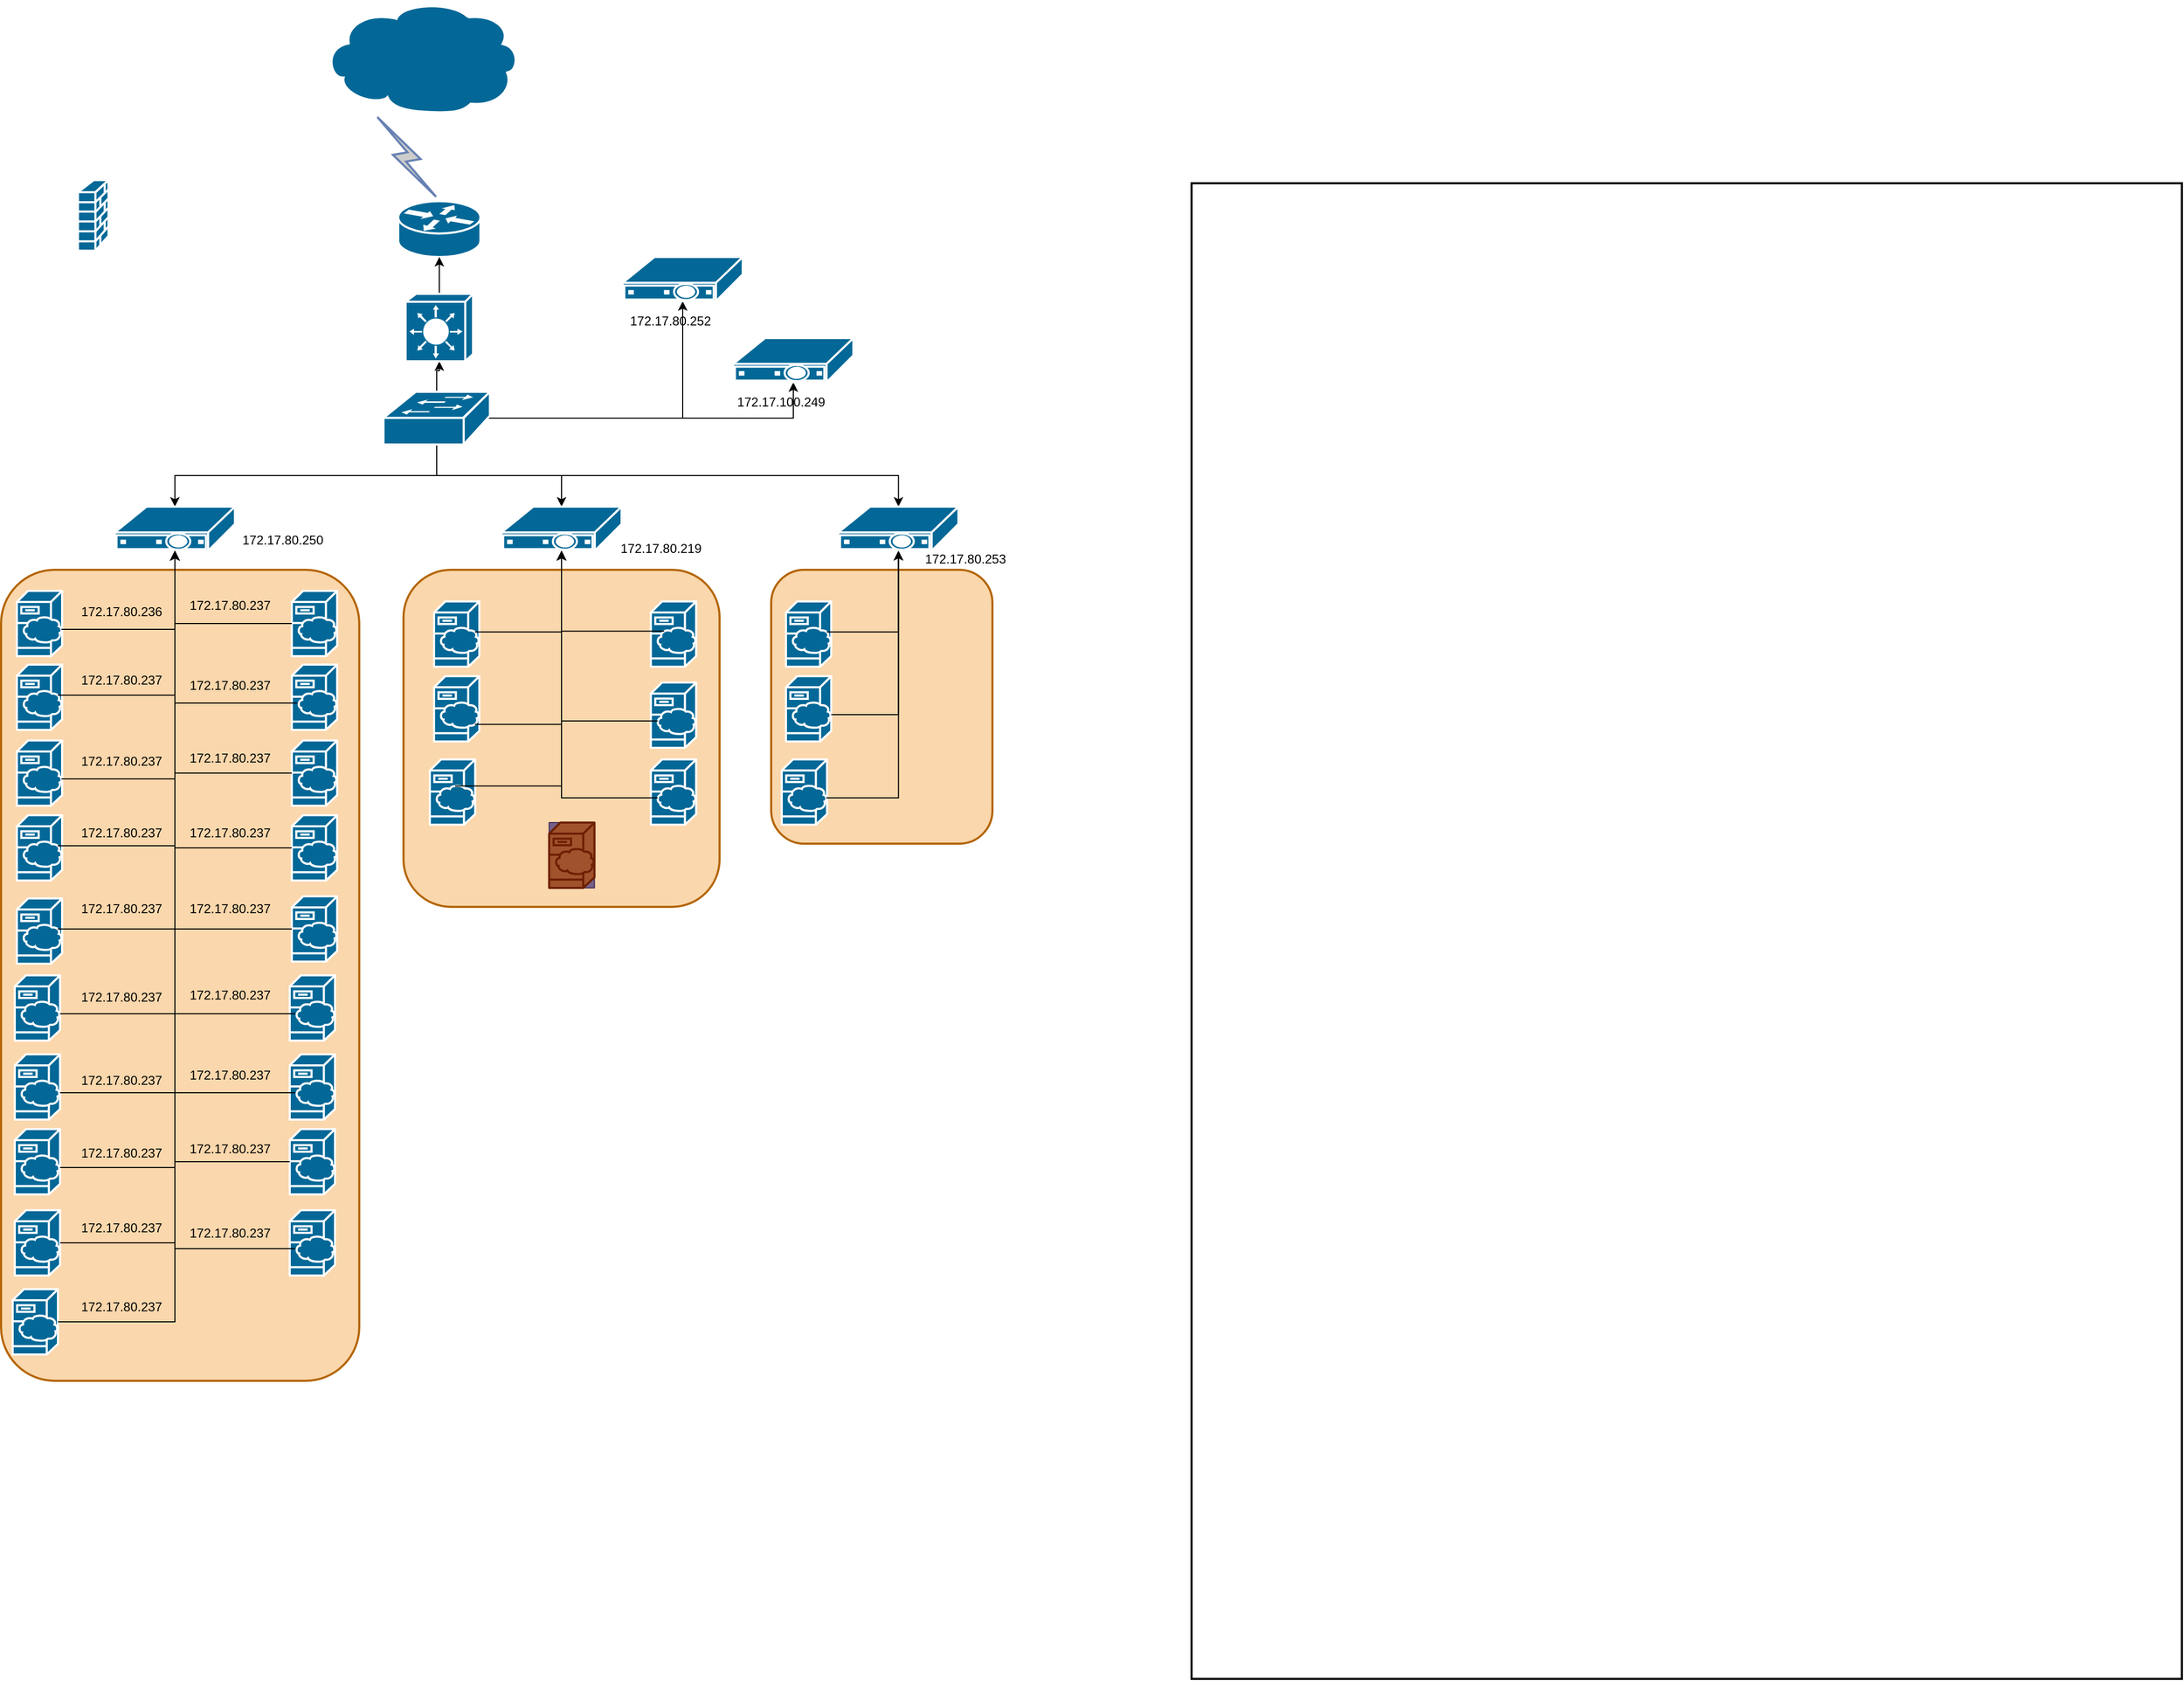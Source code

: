 <mxfile version="13.7.3" type="github">
  <diagram id="7KyOj3fAV2kCOO-Bveho" name="第 1 页">
    <mxGraphModel dx="2135" dy="1960" grid="1" gridSize="10" guides="1" tooltips="1" connect="1" arrows="1" fold="1" page="1" pageScale="1" pageWidth="827" pageHeight="1169" math="0" shadow="0">
      <root>
        <mxCell id="0" />
        <mxCell id="1" parent="0" />
        <mxCell id="mXDbekLg4qPnqd0OjegT-1" value="" style="whiteSpace=wrap;html=1;strokeWidth=2;" parent="1" vertex="1">
          <mxGeometry x="1130" y="13" width="940" height="1420" as="geometry" />
        </mxCell>
        <mxCell id="mXDbekLg4qPnqd0OjegT-14" value="" style="rounded=1;whiteSpace=wrap;html=1;strokeColor=#b46504;strokeWidth=2;fillColor=#fad7ac;" parent="1" vertex="1">
          <mxGeometry x="731" y="380" width="210" height="260" as="geometry" />
        </mxCell>
        <mxCell id="mXDbekLg4qPnqd0OjegT-13" value="" style="rounded=1;whiteSpace=wrap;html=1;strokeColor=#b46504;strokeWidth=2;fillColor=#fad7ac;" parent="1" vertex="1">
          <mxGeometry x="382" y="380" width="300" height="320" as="geometry" />
        </mxCell>
        <mxCell id="mXDbekLg4qPnqd0OjegT-12" value="" style="rounded=1;whiteSpace=wrap;html=1;strokeColor=#b46504;strokeWidth=2;fillColor=#fad7ac;" parent="1" vertex="1">
          <mxGeometry y="380" width="340" height="770" as="geometry" />
        </mxCell>
        <mxCell id="mXDbekLg4qPnqd0OjegT-2" value="" style="shape=mxgraph.cisco.routers.router;html=1;pointerEvents=1;dashed=0;fillColor=#036897;strokeColor=#ffffff;strokeWidth=2;verticalLabelPosition=bottom;verticalAlign=top;align=center;outlineConnect=0;" parent="1" vertex="1">
          <mxGeometry x="377" y="30" width="78" height="53" as="geometry" />
        </mxCell>
        <mxCell id="mXDbekLg4qPnqd0OjegT-3" value="" style="shape=mxgraph.cisco.security.firewall;html=1;pointerEvents=1;dashed=0;fillColor=#036897;strokeColor=#ffffff;strokeWidth=2;verticalLabelPosition=bottom;verticalAlign=top;align=center;outlineConnect=0;" parent="1" vertex="1">
          <mxGeometry x="73" y="10" width="29" height="67" as="geometry" />
        </mxCell>
        <mxCell id="mXDbekLg4qPnqd0OjegT-5" value="" style="shape=mxgraph.cisco.storage.cloud;html=1;pointerEvents=1;dashed=0;fillColor=#036897;strokeColor=#ffffff;strokeWidth=2;verticalLabelPosition=bottom;verticalAlign=top;align=center;outlineConnect=0;" parent="1" vertex="1">
          <mxGeometry x="306" y="-160" width="186" height="106" as="geometry" />
        </mxCell>
        <mxCell id="mXDbekLg4qPnqd0OjegT-9" value="" style="edgeStyle=orthogonalEdgeStyle;rounded=0;orthogonalLoop=1;jettySize=auto;html=1;" parent="1" source="mXDbekLg4qPnqd0OjegT-6" target="mXDbekLg4qPnqd0OjegT-2" edge="1">
          <mxGeometry relative="1" as="geometry" />
        </mxCell>
        <mxCell id="mXDbekLg4qPnqd0OjegT-6" value="" style="shape=mxgraph.cisco.switches.layer_3_switch;html=1;pointerEvents=1;dashed=0;fillColor=#036897;strokeColor=#ffffff;strokeWidth=2;verticalLabelPosition=bottom;verticalAlign=top;align=center;outlineConnect=0;" parent="1" vertex="1">
          <mxGeometry x="384" y="120" width="64" height="64" as="geometry" />
        </mxCell>
        <mxCell id="mXDbekLg4qPnqd0OjegT-11" value="" style="edgeStyle=orthogonalEdgeStyle;rounded=0;orthogonalLoop=1;jettySize=auto;html=1;" parent="1" source="mXDbekLg4qPnqd0OjegT-7" target="mXDbekLg4qPnqd0OjegT-10" edge="1">
          <mxGeometry relative="1" as="geometry" />
        </mxCell>
        <mxCell id="mXDbekLg4qPnqd0OjegT-252" style="edgeStyle=orthogonalEdgeStyle;rounded=0;orthogonalLoop=1;jettySize=auto;html=1;exitX=0.5;exitY=0.98;exitDx=0;exitDy=0;exitPerimeter=0;" parent="1" source="mXDbekLg4qPnqd0OjegT-7" target="mXDbekLg4qPnqd0OjegT-70" edge="1">
          <mxGeometry relative="1" as="geometry" />
        </mxCell>
        <mxCell id="mXDbekLg4qPnqd0OjegT-253" style="edgeStyle=orthogonalEdgeStyle;rounded=0;orthogonalLoop=1;jettySize=auto;html=1;exitX=0.5;exitY=0.98;exitDx=0;exitDy=0;exitPerimeter=0;" parent="1" source="mXDbekLg4qPnqd0OjegT-7" target="mXDbekLg4qPnqd0OjegT-225" edge="1">
          <mxGeometry relative="1" as="geometry" />
        </mxCell>
        <mxCell id="mXDbekLg4qPnqd0OjegT-254" style="edgeStyle=orthogonalEdgeStyle;rounded=0;orthogonalLoop=1;jettySize=auto;html=1;exitX=0.5;exitY=0.98;exitDx=0;exitDy=0;exitPerimeter=0;" parent="1" source="mXDbekLg4qPnqd0OjegT-7" target="mXDbekLg4qPnqd0OjegT-15" edge="1">
          <mxGeometry relative="1" as="geometry" />
        </mxCell>
        <mxCell id="mXDbekLg4qPnqd0OjegT-255" style="edgeStyle=orthogonalEdgeStyle;rounded=0;orthogonalLoop=1;jettySize=auto;html=1;exitX=0.98;exitY=0.5;exitDx=0;exitDy=0;exitPerimeter=0;" parent="1" source="mXDbekLg4qPnqd0OjegT-7" target="mXDbekLg4qPnqd0OjegT-240" edge="1">
          <mxGeometry relative="1" as="geometry" />
        </mxCell>
        <mxCell id="mXDbekLg4qPnqd0OjegT-256" style="edgeStyle=orthogonalEdgeStyle;rounded=0;orthogonalLoop=1;jettySize=auto;html=1;exitX=0.98;exitY=0.5;exitDx=0;exitDy=0;exitPerimeter=0;" parent="1" source="mXDbekLg4qPnqd0OjegT-7" target="mXDbekLg4qPnqd0OjegT-108" edge="1">
          <mxGeometry relative="1" as="geometry" />
        </mxCell>
        <mxCell id="mXDbekLg4qPnqd0OjegT-7" value="" style="shape=mxgraph.cisco.switches.workgroup_switch;html=1;pointerEvents=1;dashed=0;fillColor=#036897;strokeColor=#ffffff;strokeWidth=2;verticalLabelPosition=bottom;verticalAlign=top;align=center;outlineConnect=0;" parent="1" vertex="1">
          <mxGeometry x="363" y="211" width="101" height="50" as="geometry" />
        </mxCell>
        <mxCell id="mXDbekLg4qPnqd0OjegT-8" value="" style="html=1;outlineConnect=0;fillColor=#CCCCCC;strokeColor=#6881B3;gradientColor=none;gradientDirection=north;strokeWidth=2;shape=mxgraph.networks.comm_link_edge;html=1;exitX=0.5;exitY=0;exitDx=0;exitDy=0;exitPerimeter=0;" parent="1" source="mXDbekLg4qPnqd0OjegT-2" target="mXDbekLg4qPnqd0OjegT-5" edge="1">
          <mxGeometry width="100" height="100" relative="1" as="geometry">
            <mxPoint x="223" y="60" as="sourcePoint" />
            <mxPoint x="323" y="-40" as="targetPoint" />
            <Array as="points">
              <mxPoint x="283" y="30" />
            </Array>
          </mxGeometry>
        </mxCell>
        <mxCell id="mXDbekLg4qPnqd0OjegT-10" value="" style="shape=mxgraph.cisco.switches.layer_3_switch;html=1;pointerEvents=1;dashed=0;fillColor=#036897;strokeColor=#ffffff;strokeWidth=2;verticalLabelPosition=bottom;verticalAlign=top;align=center;outlineConnect=0;" parent="1" vertex="1">
          <mxGeometry x="384" y="118" width="64" height="64" as="geometry" />
        </mxCell>
        <mxCell id="mXDbekLg4qPnqd0OjegT-15" value="" style="shape=mxgraph.cisco.misc.set_top_box;html=1;pointerEvents=1;dashed=0;fillColor=#036897;strokeColor=#ffffff;strokeWidth=2;verticalLabelPosition=bottom;verticalAlign=top;align=center;outlineConnect=0;" parent="1" vertex="1">
          <mxGeometry x="108" y="320" width="114" height="42" as="geometry" />
        </mxCell>
        <mxCell id="mXDbekLg4qPnqd0OjegT-24" value="" style="group" parent="1" vertex="1" connectable="0">
          <mxGeometry x="15" y="613" width="43" height="62" as="geometry" />
        </mxCell>
        <mxCell id="mXDbekLg4qPnqd0OjegT-25" value="" style="shape=mxgraph.cisco.servers.fileserver;html=1;pointerEvents=1;dashed=0;fillColor=#036897;strokeColor=#ffffff;strokeWidth=2;verticalLabelPosition=bottom;verticalAlign=top;align=center;outlineConnect=0;" parent="mXDbekLg4qPnqd0OjegT-24" vertex="1">
          <mxGeometry width="43" height="62" as="geometry" />
        </mxCell>
        <mxCell id="mXDbekLg4qPnqd0OjegT-26" value="" style="shape=mxgraph.cisco.storage.cloud;html=1;pointerEvents=1;dashed=0;fillColor=#036897;strokeColor=#ffffff;strokeWidth=2;verticalLabelPosition=bottom;verticalAlign=top;align=center;outlineConnect=0;" parent="mXDbekLg4qPnqd0OjegT-24" vertex="1">
          <mxGeometry x="5" y="24" width="38" height="25" as="geometry" />
        </mxCell>
        <mxCell id="mXDbekLg4qPnqd0OjegT-29" value="" style="group" parent="1" vertex="1" connectable="0">
          <mxGeometry x="15" y="542" width="43" height="62" as="geometry" />
        </mxCell>
        <mxCell id="mXDbekLg4qPnqd0OjegT-30" value="" style="shape=mxgraph.cisco.servers.fileserver;html=1;pointerEvents=1;dashed=0;fillColor=#036897;strokeColor=#ffffff;strokeWidth=2;verticalLabelPosition=bottom;verticalAlign=top;align=center;outlineConnect=0;" parent="mXDbekLg4qPnqd0OjegT-29" vertex="1">
          <mxGeometry width="43" height="62" as="geometry" />
        </mxCell>
        <mxCell id="mXDbekLg4qPnqd0OjegT-31" value="" style="shape=mxgraph.cisco.storage.cloud;html=1;pointerEvents=1;dashed=0;fillColor=#036897;strokeColor=#ffffff;strokeWidth=2;verticalLabelPosition=bottom;verticalAlign=top;align=center;outlineConnect=0;" parent="mXDbekLg4qPnqd0OjegT-29" vertex="1">
          <mxGeometry x="5" y="24" width="38" height="25" as="geometry" />
        </mxCell>
        <mxCell id="mXDbekLg4qPnqd0OjegT-32" value="" style="group" parent="1" vertex="1" connectable="0">
          <mxGeometry x="15" y="470" width="43" height="62" as="geometry" />
        </mxCell>
        <mxCell id="mXDbekLg4qPnqd0OjegT-33" value="" style="shape=mxgraph.cisco.servers.fileserver;html=1;pointerEvents=1;dashed=0;fillColor=#036897;strokeColor=#ffffff;strokeWidth=2;verticalLabelPosition=bottom;verticalAlign=top;align=center;outlineConnect=0;" parent="mXDbekLg4qPnqd0OjegT-32" vertex="1">
          <mxGeometry width="43" height="62" as="geometry" />
        </mxCell>
        <mxCell id="mXDbekLg4qPnqd0OjegT-34" value="" style="shape=mxgraph.cisco.storage.cloud;html=1;pointerEvents=1;dashed=0;fillColor=#036897;strokeColor=#ffffff;strokeWidth=2;verticalLabelPosition=bottom;verticalAlign=top;align=center;outlineConnect=0;" parent="mXDbekLg4qPnqd0OjegT-32" vertex="1">
          <mxGeometry x="5" y="24" width="38" height="25" as="geometry" />
        </mxCell>
        <mxCell id="mXDbekLg4qPnqd0OjegT-35" value="" style="group" parent="1" vertex="1" connectable="0">
          <mxGeometry x="30" y="400" width="80" height="62" as="geometry" />
        </mxCell>
        <mxCell id="mXDbekLg4qPnqd0OjegT-36" value="" style="shape=mxgraph.cisco.servers.fileserver;html=1;pointerEvents=1;dashed=0;fillColor=#036897;strokeColor=#ffffff;strokeWidth=2;verticalLabelPosition=bottom;verticalAlign=top;align=center;outlineConnect=0;" parent="mXDbekLg4qPnqd0OjegT-35" vertex="1">
          <mxGeometry x="-15" width="43" height="62" as="geometry" />
        </mxCell>
        <mxCell id="mXDbekLg4qPnqd0OjegT-37" value="" style="shape=mxgraph.cisco.storage.cloud;html=1;pointerEvents=1;dashed=0;fillColor=#036897;strokeColor=#ffffff;strokeWidth=2;verticalLabelPosition=bottom;verticalAlign=top;align=center;outlineConnect=0;" parent="mXDbekLg4qPnqd0OjegT-35" vertex="1">
          <mxGeometry x="-10" y="24" width="38" height="25" as="geometry" />
        </mxCell>
        <mxCell id="mXDbekLg4qPnqd0OjegT-38" value="" style="group" parent="1" vertex="1" connectable="0">
          <mxGeometry x="28" y="765" width="55" height="360" as="geometry" />
        </mxCell>
        <mxCell id="mXDbekLg4qPnqd0OjegT-39" value="" style="shape=mxgraph.cisco.servers.fileserver;html=1;pointerEvents=1;dashed=0;fillColor=#036897;strokeColor=#ffffff;strokeWidth=2;verticalLabelPosition=bottom;verticalAlign=top;align=center;outlineConnect=0;" parent="mXDbekLg4qPnqd0OjegT-38" vertex="1">
          <mxGeometry x="-15" width="43" height="62" as="geometry" />
        </mxCell>
        <mxCell id="mXDbekLg4qPnqd0OjegT-40" value="" style="shape=mxgraph.cisco.storage.cloud;html=1;pointerEvents=1;dashed=0;fillColor=#036897;strokeColor=#ffffff;strokeWidth=2;verticalLabelPosition=bottom;verticalAlign=top;align=center;outlineConnect=0;" parent="mXDbekLg4qPnqd0OjegT-38" vertex="1">
          <mxGeometry x="-10" y="24" width="38" height="25" as="geometry" />
        </mxCell>
        <mxCell id="mXDbekLg4qPnqd0OjegT-110" value="" style="group" parent="mXDbekLg4qPnqd0OjegT-38" vertex="1" connectable="0">
          <mxGeometry x="-15" y="146" width="43" height="62" as="geometry" />
        </mxCell>
        <mxCell id="mXDbekLg4qPnqd0OjegT-111" value="" style="shape=mxgraph.cisco.servers.fileserver;html=1;pointerEvents=1;dashed=0;fillColor=#036897;strokeColor=#ffffff;strokeWidth=2;verticalLabelPosition=bottom;verticalAlign=top;align=center;outlineConnect=0;" parent="mXDbekLg4qPnqd0OjegT-110" vertex="1">
          <mxGeometry width="43" height="62" as="geometry" />
        </mxCell>
        <mxCell id="mXDbekLg4qPnqd0OjegT-112" value="" style="shape=mxgraph.cisco.storage.cloud;html=1;pointerEvents=1;dashed=0;fillColor=#036897;strokeColor=#ffffff;strokeWidth=2;verticalLabelPosition=bottom;verticalAlign=top;align=center;outlineConnect=0;" parent="mXDbekLg4qPnqd0OjegT-110" vertex="1">
          <mxGeometry x="5" y="24" width="38" height="25" as="geometry" />
        </mxCell>
        <mxCell id="mXDbekLg4qPnqd0OjegT-113" value="" style="group" parent="mXDbekLg4qPnqd0OjegT-38" vertex="1" connectable="0">
          <mxGeometry x="-15" y="75" width="43" height="62" as="geometry" />
        </mxCell>
        <mxCell id="mXDbekLg4qPnqd0OjegT-114" value="" style="shape=mxgraph.cisco.servers.fileserver;html=1;pointerEvents=1;dashed=0;fillColor=#036897;strokeColor=#ffffff;strokeWidth=2;verticalLabelPosition=bottom;verticalAlign=top;align=center;outlineConnect=0;" parent="mXDbekLg4qPnqd0OjegT-113" vertex="1">
          <mxGeometry width="43" height="62" as="geometry" />
        </mxCell>
        <mxCell id="mXDbekLg4qPnqd0OjegT-115" value="" style="shape=mxgraph.cisco.storage.cloud;html=1;pointerEvents=1;dashed=0;fillColor=#036897;strokeColor=#ffffff;strokeWidth=2;verticalLabelPosition=bottom;verticalAlign=top;align=center;outlineConnect=0;" parent="mXDbekLg4qPnqd0OjegT-113" vertex="1">
          <mxGeometry x="5" y="24" width="38" height="25" as="geometry" />
        </mxCell>
        <mxCell id="mXDbekLg4qPnqd0OjegT-116" value="" style="shape=mxgraph.cisco.servers.fileserver;html=1;pointerEvents=1;dashed=0;fillColor=#036897;strokeColor=#ffffff;strokeWidth=2;verticalLabelPosition=bottom;verticalAlign=top;align=center;outlineConnect=0;" parent="mXDbekLg4qPnqd0OjegT-38" vertex="1">
          <mxGeometry x="-17" y="298" width="43" height="62" as="geometry" />
        </mxCell>
        <mxCell id="mXDbekLg4qPnqd0OjegT-117" value="" style="shape=mxgraph.cisco.storage.cloud;html=1;pointerEvents=1;dashed=0;fillColor=#036897;strokeColor=#ffffff;strokeWidth=2;verticalLabelPosition=bottom;verticalAlign=top;align=center;outlineConnect=0;" parent="mXDbekLg4qPnqd0OjegT-38" vertex="1">
          <mxGeometry x="-12" y="322" width="38" height="25" as="geometry" />
        </mxCell>
        <mxCell id="mXDbekLg4qPnqd0OjegT-118" value="" style="group" parent="mXDbekLg4qPnqd0OjegT-38" vertex="1" connectable="0">
          <mxGeometry x="-15" y="223" width="43" height="62" as="geometry" />
        </mxCell>
        <mxCell id="mXDbekLg4qPnqd0OjegT-119" value="" style="shape=mxgraph.cisco.servers.fileserver;html=1;pointerEvents=1;dashed=0;fillColor=#036897;strokeColor=#ffffff;strokeWidth=2;verticalLabelPosition=bottom;verticalAlign=top;align=center;outlineConnect=0;" parent="mXDbekLg4qPnqd0OjegT-118" vertex="1">
          <mxGeometry width="43" height="62" as="geometry" />
        </mxCell>
        <mxCell id="mXDbekLg4qPnqd0OjegT-120" value="" style="shape=mxgraph.cisco.storage.cloud;html=1;pointerEvents=1;dashed=0;fillColor=#036897;strokeColor=#ffffff;strokeWidth=2;verticalLabelPosition=bottom;verticalAlign=top;align=center;outlineConnect=0;" parent="mXDbekLg4qPnqd0OjegT-118" vertex="1">
          <mxGeometry x="5" y="24" width="38" height="25" as="geometry" />
        </mxCell>
        <mxCell id="mXDbekLg4qPnqd0OjegT-44" value="" style="group" parent="1" vertex="1" connectable="0">
          <mxGeometry x="15" y="692" width="43" height="62" as="geometry" />
        </mxCell>
        <mxCell id="mXDbekLg4qPnqd0OjegT-45" value="" style="shape=mxgraph.cisco.servers.fileserver;html=1;pointerEvents=1;dashed=0;fillColor=#036897;strokeColor=#ffffff;strokeWidth=2;verticalLabelPosition=bottom;verticalAlign=top;align=center;outlineConnect=0;" parent="mXDbekLg4qPnqd0OjegT-44" vertex="1">
          <mxGeometry width="43" height="62" as="geometry" />
        </mxCell>
        <mxCell id="mXDbekLg4qPnqd0OjegT-46" value="" style="shape=mxgraph.cisco.storage.cloud;html=1;pointerEvents=1;dashed=0;fillColor=#036897;strokeColor=#ffffff;strokeWidth=2;verticalLabelPosition=bottom;verticalAlign=top;align=center;outlineConnect=0;" parent="mXDbekLg4qPnqd0OjegT-44" vertex="1">
          <mxGeometry x="5" y="24" width="38" height="25" as="geometry" />
        </mxCell>
        <mxCell id="mXDbekLg4qPnqd0OjegT-69" value="172.17.80.250&lt;br&gt;" style="text;html=1;resizable=0;autosize=1;align=center;verticalAlign=middle;points=[];fillColor=none;strokeColor=none;rounded=0;" parent="1" vertex="1">
          <mxGeometry x="222" y="342" width="90" height="20" as="geometry" />
        </mxCell>
        <mxCell id="mXDbekLg4qPnqd0OjegT-70" value="" style="shape=mxgraph.cisco.misc.set_top_box;html=1;pointerEvents=1;dashed=0;fillColor=#036897;strokeColor=#ffffff;strokeWidth=2;verticalLabelPosition=bottom;verticalAlign=top;align=center;outlineConnect=0;" parent="1" vertex="1">
          <mxGeometry x="475" y="320" width="114" height="42" as="geometry" />
        </mxCell>
        <mxCell id="mXDbekLg4qPnqd0OjegT-71" value="172.17.80.219" style="text;html=1;resizable=0;autosize=1;align=center;verticalAlign=middle;points=[];fillColor=none;strokeColor=none;rounded=0;" parent="1" vertex="1">
          <mxGeometry x="581" y="350" width="90" height="20" as="geometry" />
        </mxCell>
        <mxCell id="mXDbekLg4qPnqd0OjegT-87" value="" style="group" parent="1" vertex="1" connectable="0">
          <mxGeometry x="411" y="410" width="43" height="62" as="geometry" />
        </mxCell>
        <mxCell id="mXDbekLg4qPnqd0OjegT-88" value="" style="shape=mxgraph.cisco.servers.fileserver;html=1;pointerEvents=1;dashed=0;fillColor=#036897;strokeColor=#ffffff;strokeWidth=2;verticalLabelPosition=bottom;verticalAlign=top;align=center;outlineConnect=0;" parent="mXDbekLg4qPnqd0OjegT-87" vertex="1">
          <mxGeometry width="43" height="62" as="geometry" />
        </mxCell>
        <mxCell id="mXDbekLg4qPnqd0OjegT-89" value="" style="shape=mxgraph.cisco.storage.cloud;html=1;pointerEvents=1;dashed=0;fillColor=#036897;strokeColor=#ffffff;strokeWidth=2;verticalLabelPosition=bottom;verticalAlign=top;align=center;outlineConnect=0;" parent="mXDbekLg4qPnqd0OjegT-87" vertex="1">
          <mxGeometry x="5" y="24" width="38" height="25" as="geometry" />
        </mxCell>
        <mxCell id="mXDbekLg4qPnqd0OjegT-90" value="" style="group" parent="1" vertex="1" connectable="0">
          <mxGeometry x="407" y="560" width="43" height="62" as="geometry" />
        </mxCell>
        <mxCell id="mXDbekLg4qPnqd0OjegT-91" value="" style="shape=mxgraph.cisco.servers.fileserver;html=1;pointerEvents=1;dashed=0;fillColor=#036897;strokeColor=#ffffff;strokeWidth=2;verticalLabelPosition=bottom;verticalAlign=top;align=center;outlineConnect=0;" parent="mXDbekLg4qPnqd0OjegT-90" vertex="1">
          <mxGeometry width="43" height="62" as="geometry" />
        </mxCell>
        <mxCell id="mXDbekLg4qPnqd0OjegT-92" value="" style="shape=mxgraph.cisco.storage.cloud;html=1;pointerEvents=1;dashed=0;fillColor=#036897;strokeColor=#ffffff;strokeWidth=2;verticalLabelPosition=bottom;verticalAlign=top;align=center;outlineConnect=0;" parent="mXDbekLg4qPnqd0OjegT-90" vertex="1">
          <mxGeometry x="5" y="24" width="38" height="25" as="geometry" />
        </mxCell>
        <mxCell id="mXDbekLg4qPnqd0OjegT-93" value="" style="group" parent="1" vertex="1" connectable="0">
          <mxGeometry x="411" y="481" width="43" height="62" as="geometry" />
        </mxCell>
        <mxCell id="mXDbekLg4qPnqd0OjegT-94" value="" style="shape=mxgraph.cisco.servers.fileserver;html=1;pointerEvents=1;dashed=0;fillColor=#036897;strokeColor=#ffffff;strokeWidth=2;verticalLabelPosition=bottom;verticalAlign=top;align=center;outlineConnect=0;" parent="mXDbekLg4qPnqd0OjegT-93" vertex="1">
          <mxGeometry width="43" height="62" as="geometry" />
        </mxCell>
        <mxCell id="mXDbekLg4qPnqd0OjegT-95" value="" style="shape=mxgraph.cisco.storage.cloud;html=1;pointerEvents=1;dashed=0;fillColor=#036897;strokeColor=#ffffff;strokeWidth=2;verticalLabelPosition=bottom;verticalAlign=top;align=center;outlineConnect=0;" parent="mXDbekLg4qPnqd0OjegT-93" vertex="1">
          <mxGeometry x="5" y="24" width="38" height="25" as="geometry" />
        </mxCell>
        <mxCell id="mXDbekLg4qPnqd0OjegT-96" value="" style="group" parent="1" vertex="1" connectable="0">
          <mxGeometry x="616.75" y="560" width="43" height="62" as="geometry" />
        </mxCell>
        <mxCell id="mXDbekLg4qPnqd0OjegT-97" value="" style="shape=mxgraph.cisco.servers.fileserver;html=1;pointerEvents=1;dashed=0;fillColor=#036897;strokeColor=#ffffff;strokeWidth=2;verticalLabelPosition=bottom;verticalAlign=top;align=center;outlineConnect=0;" parent="mXDbekLg4qPnqd0OjegT-96" vertex="1">
          <mxGeometry width="43" height="62" as="geometry" />
        </mxCell>
        <mxCell id="mXDbekLg4qPnqd0OjegT-98" value="" style="shape=mxgraph.cisco.storage.cloud;html=1;pointerEvents=1;dashed=0;fillColor=#036897;strokeColor=#ffffff;strokeWidth=2;verticalLabelPosition=bottom;verticalAlign=top;align=center;outlineConnect=0;" parent="mXDbekLg4qPnqd0OjegT-96" vertex="1">
          <mxGeometry x="5" y="24" width="38" height="25" as="geometry" />
        </mxCell>
        <mxCell id="mXDbekLg4qPnqd0OjegT-99" value="" style="group" parent="1" vertex="1" connectable="0">
          <mxGeometry x="616.75" y="487" width="43" height="62" as="geometry" />
        </mxCell>
        <mxCell id="mXDbekLg4qPnqd0OjegT-100" value="" style="shape=mxgraph.cisco.servers.fileserver;html=1;pointerEvents=1;dashed=0;fillColor=#036897;strokeColor=#ffffff;strokeWidth=2;verticalLabelPosition=bottom;verticalAlign=top;align=center;outlineConnect=0;" parent="mXDbekLg4qPnqd0OjegT-99" vertex="1">
          <mxGeometry width="43" height="62" as="geometry" />
        </mxCell>
        <mxCell id="mXDbekLg4qPnqd0OjegT-101" value="" style="shape=mxgraph.cisco.storage.cloud;html=1;pointerEvents=1;dashed=0;fillColor=#036897;strokeColor=#ffffff;strokeWidth=2;verticalLabelPosition=bottom;verticalAlign=top;align=center;outlineConnect=0;" parent="mXDbekLg4qPnqd0OjegT-99" vertex="1">
          <mxGeometry x="5" y="24" width="38" height="25" as="geometry" />
        </mxCell>
        <mxCell id="mXDbekLg4qPnqd0OjegT-102" value="" style="group" parent="1" vertex="1" connectable="0">
          <mxGeometry x="616.75" y="410" width="43" height="62" as="geometry" />
        </mxCell>
        <mxCell id="mXDbekLg4qPnqd0OjegT-103" value="" style="shape=mxgraph.cisco.servers.fileserver;html=1;pointerEvents=1;dashed=0;fillColor=#036897;strokeColor=#ffffff;strokeWidth=2;verticalLabelPosition=bottom;verticalAlign=top;align=center;outlineConnect=0;" parent="mXDbekLg4qPnqd0OjegT-102" vertex="1">
          <mxGeometry width="43" height="62" as="geometry" />
        </mxCell>
        <mxCell id="mXDbekLg4qPnqd0OjegT-104" value="" style="shape=mxgraph.cisco.storage.cloud;html=1;pointerEvents=1;dashed=0;fillColor=#036897;strokeColor=#ffffff;strokeWidth=2;verticalLabelPosition=bottom;verticalAlign=top;align=center;outlineConnect=0;" parent="mXDbekLg4qPnqd0OjegT-102" vertex="1">
          <mxGeometry x="5" y="24" width="38" height="25" as="geometry" />
        </mxCell>
        <mxCell id="mXDbekLg4qPnqd0OjegT-105" value="" style="group;fillColor=#76608a;strokeColor=#432D57;fontColor=#ffffff;" parent="1" vertex="1" connectable="0">
          <mxGeometry x="520.25" y="620" width="43" height="62" as="geometry" />
        </mxCell>
        <mxCell id="mXDbekLg4qPnqd0OjegT-106" value="" style="shape=mxgraph.cisco.servers.fileserver;html=1;pointerEvents=1;dashed=0;fillColor=#a0522d;strokeColor=#6D1F00;strokeWidth=2;verticalLabelPosition=bottom;verticalAlign=top;align=center;outlineConnect=0;fontColor=#ffffff;" parent="mXDbekLg4qPnqd0OjegT-105" vertex="1">
          <mxGeometry width="43" height="62" as="geometry" />
        </mxCell>
        <mxCell id="mXDbekLg4qPnqd0OjegT-107" value="" style="shape=mxgraph.cisco.storage.cloud;html=1;pointerEvents=1;dashed=0;fillColor=#a0522d;strokeColor=#6D1F00;strokeWidth=2;verticalLabelPosition=bottom;verticalAlign=top;align=center;outlineConnect=0;fontColor=#ffffff;" parent="mXDbekLg4qPnqd0OjegT-105" vertex="1">
          <mxGeometry x="5" y="24" width="38" height="25" as="geometry" />
        </mxCell>
        <mxCell id="mXDbekLg4qPnqd0OjegT-108" value="" style="shape=mxgraph.cisco.misc.set_top_box;html=1;pointerEvents=1;dashed=0;fillColor=#036897;strokeColor=#ffffff;strokeWidth=2;verticalLabelPosition=bottom;verticalAlign=top;align=center;outlineConnect=0;" parent="1" vertex="1">
          <mxGeometry x="590" y="83" width="114" height="42" as="geometry" />
        </mxCell>
        <mxCell id="mXDbekLg4qPnqd0OjegT-109" value="172.17.80.252" style="text;html=1;resizable=0;autosize=1;align=center;verticalAlign=middle;points=[];fillColor=none;strokeColor=none;rounded=0;" parent="1" vertex="1">
          <mxGeometry x="590" y="134" width="90" height="20" as="geometry" />
        </mxCell>
        <mxCell id="mXDbekLg4qPnqd0OjegT-177" value="" style="group" parent="1" vertex="1" connectable="0">
          <mxGeometry x="276" y="613" width="43" height="62" as="geometry" />
        </mxCell>
        <mxCell id="mXDbekLg4qPnqd0OjegT-178" value="" style="shape=mxgraph.cisco.servers.fileserver;html=1;pointerEvents=1;dashed=0;fillColor=#036897;strokeColor=#ffffff;strokeWidth=2;verticalLabelPosition=bottom;verticalAlign=top;align=center;outlineConnect=0;" parent="mXDbekLg4qPnqd0OjegT-177" vertex="1">
          <mxGeometry width="43" height="62" as="geometry" />
        </mxCell>
        <mxCell id="mXDbekLg4qPnqd0OjegT-179" value="" style="shape=mxgraph.cisco.storage.cloud;html=1;pointerEvents=1;dashed=0;fillColor=#036897;strokeColor=#ffffff;strokeWidth=2;verticalLabelPosition=bottom;verticalAlign=top;align=center;outlineConnect=0;" parent="mXDbekLg4qPnqd0OjegT-177" vertex="1">
          <mxGeometry x="5" y="24" width="38" height="25" as="geometry" />
        </mxCell>
        <mxCell id="mXDbekLg4qPnqd0OjegT-180" value="" style="group" parent="1" vertex="1" connectable="0">
          <mxGeometry x="276" y="542" width="43" height="62" as="geometry" />
        </mxCell>
        <mxCell id="mXDbekLg4qPnqd0OjegT-181" value="" style="shape=mxgraph.cisco.servers.fileserver;html=1;pointerEvents=1;dashed=0;fillColor=#036897;strokeColor=#ffffff;strokeWidth=2;verticalLabelPosition=bottom;verticalAlign=top;align=center;outlineConnect=0;" parent="mXDbekLg4qPnqd0OjegT-180" vertex="1">
          <mxGeometry width="43" height="62" as="geometry" />
        </mxCell>
        <mxCell id="mXDbekLg4qPnqd0OjegT-182" value="" style="shape=mxgraph.cisco.storage.cloud;html=1;pointerEvents=1;dashed=0;fillColor=#036897;strokeColor=#ffffff;strokeWidth=2;verticalLabelPosition=bottom;verticalAlign=top;align=center;outlineConnect=0;" parent="mXDbekLg4qPnqd0OjegT-180" vertex="1">
          <mxGeometry x="5" y="24" width="38" height="25" as="geometry" />
        </mxCell>
        <mxCell id="mXDbekLg4qPnqd0OjegT-183" value="" style="group" parent="1" vertex="1" connectable="0">
          <mxGeometry x="276" y="470" width="43" height="62" as="geometry" />
        </mxCell>
        <mxCell id="mXDbekLg4qPnqd0OjegT-184" value="" style="shape=mxgraph.cisco.servers.fileserver;html=1;pointerEvents=1;dashed=0;fillColor=#036897;strokeColor=#ffffff;strokeWidth=2;verticalLabelPosition=bottom;verticalAlign=top;align=center;outlineConnect=0;" parent="mXDbekLg4qPnqd0OjegT-183" vertex="1">
          <mxGeometry width="43" height="62" as="geometry" />
        </mxCell>
        <mxCell id="mXDbekLg4qPnqd0OjegT-185" value="" style="shape=mxgraph.cisco.storage.cloud;html=1;pointerEvents=1;dashed=0;fillColor=#036897;strokeColor=#ffffff;strokeWidth=2;verticalLabelPosition=bottom;verticalAlign=top;align=center;outlineConnect=0;" parent="mXDbekLg4qPnqd0OjegT-183" vertex="1">
          <mxGeometry x="5" y="24" width="38" height="25" as="geometry" />
        </mxCell>
        <mxCell id="mXDbekLg4qPnqd0OjegT-186" value="" style="group" parent="1" vertex="1" connectable="0">
          <mxGeometry x="276" y="400" width="43" height="62" as="geometry" />
        </mxCell>
        <mxCell id="mXDbekLg4qPnqd0OjegT-187" value="" style="shape=mxgraph.cisco.servers.fileserver;html=1;pointerEvents=1;dashed=0;fillColor=#036897;strokeColor=#ffffff;strokeWidth=2;verticalLabelPosition=bottom;verticalAlign=top;align=center;outlineConnect=0;" parent="mXDbekLg4qPnqd0OjegT-186" vertex="1">
          <mxGeometry width="43" height="62" as="geometry" />
        </mxCell>
        <mxCell id="mXDbekLg4qPnqd0OjegT-188" value="" style="shape=mxgraph.cisco.storage.cloud;html=1;pointerEvents=1;dashed=0;fillColor=#036897;strokeColor=#ffffff;strokeWidth=2;verticalLabelPosition=bottom;verticalAlign=top;align=center;outlineConnect=0;" parent="mXDbekLg4qPnqd0OjegT-186" vertex="1">
          <mxGeometry x="5" y="24" width="38" height="25" as="geometry" />
        </mxCell>
        <mxCell id="mXDbekLg4qPnqd0OjegT-189" value="" style="shape=mxgraph.cisco.servers.fileserver;html=1;pointerEvents=1;dashed=0;fillColor=#036897;strokeColor=#ffffff;strokeWidth=2;verticalLabelPosition=bottom;verticalAlign=top;align=center;outlineConnect=0;" parent="1" vertex="1">
          <mxGeometry x="274" y="765" width="43" height="62" as="geometry" />
        </mxCell>
        <mxCell id="mXDbekLg4qPnqd0OjegT-218" style="edgeStyle=orthogonalEdgeStyle;rounded=0;orthogonalLoop=1;jettySize=auto;html=1;" parent="1" source="mXDbekLg4qPnqd0OjegT-190" target="mXDbekLg4qPnqd0OjegT-15" edge="1">
          <mxGeometry relative="1" as="geometry" />
        </mxCell>
        <mxCell id="mXDbekLg4qPnqd0OjegT-190" value="" style="shape=mxgraph.cisco.storage.cloud;html=1;pointerEvents=1;dashed=0;fillColor=#036897;strokeColor=#ffffff;strokeWidth=2;verticalLabelPosition=bottom;verticalAlign=top;align=center;outlineConnect=0;" parent="1" vertex="1">
          <mxGeometry x="279" y="789" width="38" height="25" as="geometry" />
        </mxCell>
        <mxCell id="mXDbekLg4qPnqd0OjegT-191" value="" style="group" parent="1" vertex="1" connectable="0">
          <mxGeometry x="274" y="911" width="43" height="62" as="geometry" />
        </mxCell>
        <mxCell id="mXDbekLg4qPnqd0OjegT-192" value="" style="shape=mxgraph.cisco.servers.fileserver;html=1;pointerEvents=1;dashed=0;fillColor=#036897;strokeColor=#ffffff;strokeWidth=2;verticalLabelPosition=bottom;verticalAlign=top;align=center;outlineConnect=0;" parent="mXDbekLg4qPnqd0OjegT-191" vertex="1">
          <mxGeometry width="43" height="62" as="geometry" />
        </mxCell>
        <mxCell id="mXDbekLg4qPnqd0OjegT-193" value="" style="shape=mxgraph.cisco.storage.cloud;html=1;pointerEvents=1;dashed=0;fillColor=#036897;strokeColor=#ffffff;strokeWidth=2;verticalLabelPosition=bottom;verticalAlign=top;align=center;outlineConnect=0;" parent="mXDbekLg4qPnqd0OjegT-191" vertex="1">
          <mxGeometry x="5" y="24" width="38" height="25" as="geometry" />
        </mxCell>
        <mxCell id="mXDbekLg4qPnqd0OjegT-194" value="" style="group" parent="1" vertex="1" connectable="0">
          <mxGeometry x="274" y="840" width="43" height="62" as="geometry" />
        </mxCell>
        <mxCell id="mXDbekLg4qPnqd0OjegT-195" value="" style="shape=mxgraph.cisco.servers.fileserver;html=1;pointerEvents=1;dashed=0;fillColor=#036897;strokeColor=#ffffff;strokeWidth=2;verticalLabelPosition=bottom;verticalAlign=top;align=center;outlineConnect=0;" parent="mXDbekLg4qPnqd0OjegT-194" vertex="1">
          <mxGeometry width="43" height="62" as="geometry" />
        </mxCell>
        <mxCell id="mXDbekLg4qPnqd0OjegT-196" value="" style="shape=mxgraph.cisco.storage.cloud;html=1;pointerEvents=1;dashed=0;fillColor=#036897;strokeColor=#ffffff;strokeWidth=2;verticalLabelPosition=bottom;verticalAlign=top;align=center;outlineConnect=0;" parent="mXDbekLg4qPnqd0OjegT-194" vertex="1">
          <mxGeometry x="5" y="24" width="38" height="25" as="geometry" />
        </mxCell>
        <mxCell id="mXDbekLg4qPnqd0OjegT-197" value="" style="group" parent="1" vertex="1" connectable="0">
          <mxGeometry x="274" y="988" width="43" height="62" as="geometry" />
        </mxCell>
        <mxCell id="mXDbekLg4qPnqd0OjegT-198" value="" style="shape=mxgraph.cisco.servers.fileserver;html=1;pointerEvents=1;dashed=0;fillColor=#036897;strokeColor=#ffffff;strokeWidth=2;verticalLabelPosition=bottom;verticalAlign=top;align=center;outlineConnect=0;" parent="mXDbekLg4qPnqd0OjegT-197" vertex="1">
          <mxGeometry width="43" height="62" as="geometry" />
        </mxCell>
        <mxCell id="mXDbekLg4qPnqd0OjegT-199" value="" style="shape=mxgraph.cisco.storage.cloud;html=1;pointerEvents=1;dashed=0;fillColor=#036897;strokeColor=#ffffff;strokeWidth=2;verticalLabelPosition=bottom;verticalAlign=top;align=center;outlineConnect=0;" parent="mXDbekLg4qPnqd0OjegT-197" vertex="1">
          <mxGeometry x="5" y="24" width="38" height="25" as="geometry" />
        </mxCell>
        <mxCell id="mXDbekLg4qPnqd0OjegT-200" value="" style="group" parent="1" vertex="1" connectable="0">
          <mxGeometry x="276" y="690" width="43" height="62" as="geometry" />
        </mxCell>
        <mxCell id="mXDbekLg4qPnqd0OjegT-201" value="" style="shape=mxgraph.cisco.servers.fileserver;html=1;pointerEvents=1;dashed=0;fillColor=#036897;strokeColor=#ffffff;strokeWidth=2;verticalLabelPosition=bottom;verticalAlign=top;align=center;outlineConnect=0;" parent="mXDbekLg4qPnqd0OjegT-200" vertex="1">
          <mxGeometry width="43" height="62" as="geometry" />
        </mxCell>
        <mxCell id="mXDbekLg4qPnqd0OjegT-202" value="" style="shape=mxgraph.cisco.storage.cloud;html=1;pointerEvents=1;dashed=0;fillColor=#036897;strokeColor=#ffffff;strokeWidth=2;verticalLabelPosition=bottom;verticalAlign=top;align=center;outlineConnect=0;" parent="mXDbekLg4qPnqd0OjegT-200" vertex="1">
          <mxGeometry x="5" y="24" width="38" height="25" as="geometry" />
        </mxCell>
        <mxCell id="mXDbekLg4qPnqd0OjegT-203" style="edgeStyle=orthogonalEdgeStyle;rounded=0;orthogonalLoop=1;jettySize=auto;html=1;exitX=0.98;exitY=0.5;exitDx=0;exitDy=0;exitPerimeter=0;" parent="1" source="mXDbekLg4qPnqd0OjegT-37" target="mXDbekLg4qPnqd0OjegT-15" edge="1">
          <mxGeometry relative="1" as="geometry" />
        </mxCell>
        <mxCell id="mXDbekLg4qPnqd0OjegT-204" style="edgeStyle=orthogonalEdgeStyle;rounded=0;orthogonalLoop=1;jettySize=auto;html=1;exitX=0.89;exitY=0.2;exitDx=0;exitDy=0;exitPerimeter=0;" parent="1" source="mXDbekLg4qPnqd0OjegT-34" target="mXDbekLg4qPnqd0OjegT-15" edge="1">
          <mxGeometry relative="1" as="geometry" />
        </mxCell>
        <mxCell id="mXDbekLg4qPnqd0OjegT-205" style="edgeStyle=orthogonalEdgeStyle;rounded=0;orthogonalLoop=1;jettySize=auto;html=1;exitX=0.98;exitY=0.5;exitDx=0;exitDy=0;exitPerimeter=0;" parent="1" source="mXDbekLg4qPnqd0OjegT-31" target="mXDbekLg4qPnqd0OjegT-15" edge="1">
          <mxGeometry relative="1" as="geometry" />
        </mxCell>
        <mxCell id="mXDbekLg4qPnqd0OjegT-206" style="edgeStyle=orthogonalEdgeStyle;rounded=0;orthogonalLoop=1;jettySize=auto;html=1;exitX=0.89;exitY=0.2;exitDx=0;exitDy=0;exitPerimeter=0;" parent="1" source="mXDbekLg4qPnqd0OjegT-26" target="mXDbekLg4qPnqd0OjegT-15" edge="1">
          <mxGeometry relative="1" as="geometry" />
        </mxCell>
        <mxCell id="mXDbekLg4qPnqd0OjegT-207" style="edgeStyle=orthogonalEdgeStyle;rounded=0;orthogonalLoop=1;jettySize=auto;html=1;exitX=0.89;exitY=0.2;exitDx=0;exitDy=0;exitPerimeter=0;" parent="1" source="mXDbekLg4qPnqd0OjegT-46" target="mXDbekLg4qPnqd0OjegT-15" edge="1">
          <mxGeometry relative="1" as="geometry" />
        </mxCell>
        <mxCell id="mXDbekLg4qPnqd0OjegT-208" style="edgeStyle=orthogonalEdgeStyle;rounded=0;orthogonalLoop=1;jettySize=auto;html=1;" parent="1" source="mXDbekLg4qPnqd0OjegT-40" target="mXDbekLg4qPnqd0OjegT-15" edge="1">
          <mxGeometry relative="1" as="geometry" />
        </mxCell>
        <mxCell id="mXDbekLg4qPnqd0OjegT-209" style="edgeStyle=orthogonalEdgeStyle;rounded=0;orthogonalLoop=1;jettySize=auto;html=1;" parent="1" source="mXDbekLg4qPnqd0OjegT-115" target="mXDbekLg4qPnqd0OjegT-15" edge="1">
          <mxGeometry relative="1" as="geometry" />
        </mxCell>
        <mxCell id="mXDbekLg4qPnqd0OjegT-210" style="edgeStyle=orthogonalEdgeStyle;rounded=0;orthogonalLoop=1;jettySize=auto;html=1;" parent="1" source="mXDbekLg4qPnqd0OjegT-112" target="mXDbekLg4qPnqd0OjegT-15" edge="1">
          <mxGeometry relative="1" as="geometry" />
        </mxCell>
        <mxCell id="mXDbekLg4qPnqd0OjegT-211" style="edgeStyle=orthogonalEdgeStyle;rounded=0;orthogonalLoop=1;jettySize=auto;html=1;" parent="1" source="mXDbekLg4qPnqd0OjegT-119" target="mXDbekLg4qPnqd0OjegT-15" edge="1">
          <mxGeometry relative="1" as="geometry" />
        </mxCell>
        <mxCell id="mXDbekLg4qPnqd0OjegT-212" style="edgeStyle=orthogonalEdgeStyle;rounded=0;orthogonalLoop=1;jettySize=auto;html=1;" parent="1" source="mXDbekLg4qPnqd0OjegT-116" target="mXDbekLg4qPnqd0OjegT-15" edge="1">
          <mxGeometry relative="1" as="geometry" />
        </mxCell>
        <mxCell id="mXDbekLg4qPnqd0OjegT-213" style="edgeStyle=orthogonalEdgeStyle;rounded=0;orthogonalLoop=1;jettySize=auto;html=1;" parent="1" source="mXDbekLg4qPnqd0OjegT-187" target="mXDbekLg4qPnqd0OjegT-15" edge="1">
          <mxGeometry relative="1" as="geometry" />
        </mxCell>
        <mxCell id="mXDbekLg4qPnqd0OjegT-214" style="edgeStyle=orthogonalEdgeStyle;rounded=0;orthogonalLoop=1;jettySize=auto;html=1;" parent="1" source="mXDbekLg4qPnqd0OjegT-185" target="mXDbekLg4qPnqd0OjegT-15" edge="1">
          <mxGeometry relative="1" as="geometry" />
        </mxCell>
        <mxCell id="mXDbekLg4qPnqd0OjegT-215" style="edgeStyle=orthogonalEdgeStyle;rounded=0;orthogonalLoop=1;jettySize=auto;html=1;" parent="1" source="mXDbekLg4qPnqd0OjegT-181" target="mXDbekLg4qPnqd0OjegT-15" edge="1">
          <mxGeometry relative="1" as="geometry" />
        </mxCell>
        <mxCell id="mXDbekLg4qPnqd0OjegT-216" style="edgeStyle=orthogonalEdgeStyle;rounded=0;orthogonalLoop=1;jettySize=auto;html=1;" parent="1" source="mXDbekLg4qPnqd0OjegT-178" target="mXDbekLg4qPnqd0OjegT-15" edge="1">
          <mxGeometry relative="1" as="geometry" />
        </mxCell>
        <mxCell id="mXDbekLg4qPnqd0OjegT-217" style="edgeStyle=orthogonalEdgeStyle;rounded=0;orthogonalLoop=1;jettySize=auto;html=1;exitX=0;exitY=0.5;exitDx=0;exitDy=0;exitPerimeter=0;" parent="1" source="mXDbekLg4qPnqd0OjegT-201" target="mXDbekLg4qPnqd0OjegT-15" edge="1">
          <mxGeometry relative="1" as="geometry" />
        </mxCell>
        <mxCell id="mXDbekLg4qPnqd0OjegT-219" style="edgeStyle=orthogonalEdgeStyle;rounded=0;orthogonalLoop=1;jettySize=auto;html=1;" parent="1" source="mXDbekLg4qPnqd0OjegT-196" target="mXDbekLg4qPnqd0OjegT-15" edge="1">
          <mxGeometry relative="1" as="geometry" />
        </mxCell>
        <mxCell id="mXDbekLg4qPnqd0OjegT-220" style="edgeStyle=orthogonalEdgeStyle;rounded=0;orthogonalLoop=1;jettySize=auto;html=1;" parent="1" source="mXDbekLg4qPnqd0OjegT-192" target="mXDbekLg4qPnqd0OjegT-15" edge="1">
          <mxGeometry relative="1" as="geometry" />
        </mxCell>
        <mxCell id="mXDbekLg4qPnqd0OjegT-221" style="edgeStyle=orthogonalEdgeStyle;rounded=0;orthogonalLoop=1;jettySize=auto;html=1;" parent="1" source="mXDbekLg4qPnqd0OjegT-199" target="mXDbekLg4qPnqd0OjegT-15" edge="1">
          <mxGeometry relative="1" as="geometry" />
        </mxCell>
        <mxCell id="mXDbekLg4qPnqd0OjegT-225" value="" style="shape=mxgraph.cisco.misc.set_top_box;html=1;pointerEvents=1;dashed=0;fillColor=#036897;strokeColor=#ffffff;strokeWidth=2;verticalLabelPosition=bottom;verticalAlign=top;align=center;outlineConnect=0;" parent="1" vertex="1">
          <mxGeometry x="794.75" y="320" width="114" height="42" as="geometry" />
        </mxCell>
        <mxCell id="mXDbekLg4qPnqd0OjegT-226" value="172.17.80.253" style="text;html=1;resizable=0;autosize=1;align=center;verticalAlign=middle;points=[];fillColor=none;strokeColor=none;rounded=0;" parent="1" vertex="1">
          <mxGeometry x="870" y="360" width="90" height="20" as="geometry" />
        </mxCell>
        <mxCell id="mXDbekLg4qPnqd0OjegT-227" value="" style="group" parent="1" vertex="1" connectable="0">
          <mxGeometry x="745" y="410" width="43" height="62" as="geometry" />
        </mxCell>
        <mxCell id="mXDbekLg4qPnqd0OjegT-228" value="" style="shape=mxgraph.cisco.servers.fileserver;html=1;pointerEvents=1;dashed=0;fillColor=#036897;strokeColor=#ffffff;strokeWidth=2;verticalLabelPosition=bottom;verticalAlign=top;align=center;outlineConnect=0;" parent="mXDbekLg4qPnqd0OjegT-227" vertex="1">
          <mxGeometry width="43" height="62" as="geometry" />
        </mxCell>
        <mxCell id="mXDbekLg4qPnqd0OjegT-229" value="" style="shape=mxgraph.cisco.storage.cloud;html=1;pointerEvents=1;dashed=0;fillColor=#036897;strokeColor=#ffffff;strokeWidth=2;verticalLabelPosition=bottom;verticalAlign=top;align=center;outlineConnect=0;" parent="mXDbekLg4qPnqd0OjegT-227" vertex="1">
          <mxGeometry x="5" y="24" width="38" height="25" as="geometry" />
        </mxCell>
        <mxCell id="mXDbekLg4qPnqd0OjegT-230" value="" style="group" parent="1" vertex="1" connectable="0">
          <mxGeometry x="741" y="560" width="43" height="62" as="geometry" />
        </mxCell>
        <mxCell id="mXDbekLg4qPnqd0OjegT-231" value="" style="shape=mxgraph.cisco.servers.fileserver;html=1;pointerEvents=1;dashed=0;fillColor=#036897;strokeColor=#ffffff;strokeWidth=2;verticalLabelPosition=bottom;verticalAlign=top;align=center;outlineConnect=0;" parent="mXDbekLg4qPnqd0OjegT-230" vertex="1">
          <mxGeometry width="43" height="62" as="geometry" />
        </mxCell>
        <mxCell id="mXDbekLg4qPnqd0OjegT-232" value="" style="shape=mxgraph.cisco.storage.cloud;html=1;pointerEvents=1;dashed=0;fillColor=#036897;strokeColor=#ffffff;strokeWidth=2;verticalLabelPosition=bottom;verticalAlign=top;align=center;outlineConnect=0;" parent="mXDbekLg4qPnqd0OjegT-230" vertex="1">
          <mxGeometry x="5" y="24" width="38" height="25" as="geometry" />
        </mxCell>
        <mxCell id="mXDbekLg4qPnqd0OjegT-233" value="" style="group" parent="1" vertex="1" connectable="0">
          <mxGeometry x="745" y="481" width="43" height="62" as="geometry" />
        </mxCell>
        <mxCell id="mXDbekLg4qPnqd0OjegT-234" value="" style="shape=mxgraph.cisco.servers.fileserver;html=1;pointerEvents=1;dashed=0;fillColor=#036897;strokeColor=#ffffff;strokeWidth=2;verticalLabelPosition=bottom;verticalAlign=top;align=center;outlineConnect=0;" parent="mXDbekLg4qPnqd0OjegT-233" vertex="1">
          <mxGeometry width="43" height="62" as="geometry" />
        </mxCell>
        <mxCell id="mXDbekLg4qPnqd0OjegT-235" value="" style="shape=mxgraph.cisco.storage.cloud;html=1;pointerEvents=1;dashed=0;fillColor=#036897;strokeColor=#ffffff;strokeWidth=2;verticalLabelPosition=bottom;verticalAlign=top;align=center;outlineConnect=0;" parent="mXDbekLg4qPnqd0OjegT-233" vertex="1">
          <mxGeometry x="5" y="24" width="38" height="25" as="geometry" />
        </mxCell>
        <mxCell id="mXDbekLg4qPnqd0OjegT-240" value="" style="shape=mxgraph.cisco.misc.set_top_box;html=1;pointerEvents=1;dashed=0;fillColor=#036897;strokeColor=#ffffff;strokeWidth=2;verticalLabelPosition=bottom;verticalAlign=top;align=center;outlineConnect=0;" parent="1" vertex="1">
          <mxGeometry x="695" y="160" width="114" height="42" as="geometry" />
        </mxCell>
        <mxCell id="mXDbekLg4qPnqd0OjegT-241" value="172.17.100.249" style="text;html=1;resizable=0;autosize=1;align=center;verticalAlign=middle;points=[];fillColor=none;strokeColor=none;rounded=0;" parent="1" vertex="1">
          <mxGeometry x="690" y="211" width="100" height="20" as="geometry" />
        </mxCell>
        <mxCell id="mXDbekLg4qPnqd0OjegT-242" style="edgeStyle=orthogonalEdgeStyle;rounded=0;orthogonalLoop=1;jettySize=auto;html=1;exitX=0.89;exitY=0.2;exitDx=0;exitDy=0;exitPerimeter=0;" parent="1" source="mXDbekLg4qPnqd0OjegT-89" target="mXDbekLg4qPnqd0OjegT-70" edge="1">
          <mxGeometry relative="1" as="geometry" />
        </mxCell>
        <mxCell id="mXDbekLg4qPnqd0OjegT-243" style="edgeStyle=orthogonalEdgeStyle;rounded=0;orthogonalLoop=1;jettySize=auto;html=1;exitX=0.89;exitY=0.87;exitDx=0;exitDy=0;exitPerimeter=0;" parent="1" source="mXDbekLg4qPnqd0OjegT-95" target="mXDbekLg4qPnqd0OjegT-70" edge="1">
          <mxGeometry relative="1" as="geometry" />
        </mxCell>
        <mxCell id="mXDbekLg4qPnqd0OjegT-244" style="edgeStyle=orthogonalEdgeStyle;rounded=0;orthogonalLoop=1;jettySize=auto;html=1;exitX=0.5;exitY=0.05;exitDx=0;exitDy=0;exitPerimeter=0;" parent="1" source="mXDbekLg4qPnqd0OjegT-92" target="mXDbekLg4qPnqd0OjegT-70" edge="1">
          <mxGeometry relative="1" as="geometry" />
        </mxCell>
        <mxCell id="mXDbekLg4qPnqd0OjegT-245" style="edgeStyle=orthogonalEdgeStyle;rounded=0;orthogonalLoop=1;jettySize=auto;html=1;exitX=0.2;exitY=0.17;exitDx=0;exitDy=0;exitPerimeter=0;" parent="1" source="mXDbekLg4qPnqd0OjegT-104" target="mXDbekLg4qPnqd0OjegT-70" edge="1">
          <mxGeometry relative="1" as="geometry" />
        </mxCell>
        <mxCell id="mXDbekLg4qPnqd0OjegT-246" style="edgeStyle=orthogonalEdgeStyle;rounded=0;orthogonalLoop=1;jettySize=auto;html=1;exitX=0.04;exitY=0.5;exitDx=0;exitDy=0;exitPerimeter=0;" parent="1" source="mXDbekLg4qPnqd0OjegT-101" target="mXDbekLg4qPnqd0OjegT-70" edge="1">
          <mxGeometry relative="1" as="geometry" />
        </mxCell>
        <mxCell id="mXDbekLg4qPnqd0OjegT-247" style="edgeStyle=orthogonalEdgeStyle;rounded=0;orthogonalLoop=1;jettySize=auto;html=1;exitX=0.04;exitY=0.5;exitDx=0;exitDy=0;exitPerimeter=0;" parent="1" source="mXDbekLg4qPnqd0OjegT-98" target="mXDbekLg4qPnqd0OjegT-70" edge="1">
          <mxGeometry relative="1" as="geometry" />
        </mxCell>
        <mxCell id="mXDbekLg4qPnqd0OjegT-248" style="edgeStyle=orthogonalEdgeStyle;rounded=0;orthogonalLoop=1;jettySize=auto;html=1;exitX=0.89;exitY=0.2;exitDx=0;exitDy=0;exitPerimeter=0;" parent="1" source="mXDbekLg4qPnqd0OjegT-229" target="mXDbekLg4qPnqd0OjegT-225" edge="1">
          <mxGeometry relative="1" as="geometry" />
        </mxCell>
        <mxCell id="mXDbekLg4qPnqd0OjegT-249" style="edgeStyle=orthogonalEdgeStyle;rounded=0;orthogonalLoop=1;jettySize=auto;html=1;" parent="1" source="mXDbekLg4qPnqd0OjegT-235" target="mXDbekLg4qPnqd0OjegT-225" edge="1">
          <mxGeometry relative="1" as="geometry" />
        </mxCell>
        <mxCell id="mXDbekLg4qPnqd0OjegT-250" style="edgeStyle=orthogonalEdgeStyle;rounded=0;orthogonalLoop=1;jettySize=auto;html=1;exitX=0.98;exitY=0.5;exitDx=0;exitDy=0;exitPerimeter=0;" parent="1" source="mXDbekLg4qPnqd0OjegT-232" target="mXDbekLg4qPnqd0OjegT-225" edge="1">
          <mxGeometry relative="1" as="geometry" />
        </mxCell>
        <mxCell id="mXDbekLg4qPnqd0OjegT-16" value="172.17.80.236" style="text;html=1;resizable=0;autosize=1;align=center;verticalAlign=middle;points=[];rounded=0;shadow=1;" parent="1" vertex="1">
          <mxGeometry x="69" y="410" width="90" height="20" as="geometry" />
        </mxCell>
        <mxCell id="mXDbekLg4qPnqd0OjegT-17" value="172.17.80.237" style="text;html=1;resizable=0;autosize=1;align=center;verticalAlign=middle;points=[];rounded=0;shadow=1;" parent="1" vertex="1">
          <mxGeometry x="69" y="475" width="90" height="20" as="geometry" />
        </mxCell>
        <mxCell id="mXDbekLg4qPnqd0OjegT-18" value="172.17.80.237" style="text;html=1;resizable=0;autosize=1;align=center;verticalAlign=middle;points=[];rounded=0;shadow=1;" parent="1" vertex="1">
          <mxGeometry x="69" y="552" width="90" height="20" as="geometry" />
        </mxCell>
        <mxCell id="mXDbekLg4qPnqd0OjegT-19" value="172.17.80.237" style="text;html=1;resizable=0;autosize=1;align=center;verticalAlign=middle;points=[];rounded=0;shadow=1;" parent="1" vertex="1">
          <mxGeometry x="69.0" y="620" width="90" height="20" as="geometry" />
        </mxCell>
        <mxCell id="mXDbekLg4qPnqd0OjegT-20" value="172.17.80.237" style="text;html=1;resizable=0;autosize=1;align=center;verticalAlign=middle;points=[];rounded=0;shadow=1;" parent="1" vertex="1">
          <mxGeometry x="69" y="692" width="90" height="20" as="geometry" />
        </mxCell>
        <mxCell id="mXDbekLg4qPnqd0OjegT-21" value="172.17.80.237" style="text;html=1;resizable=0;autosize=1;align=center;verticalAlign=middle;points=[];rounded=0;shadow=1;" parent="1" vertex="1">
          <mxGeometry x="69" y="855" width="90" height="20" as="geometry" />
        </mxCell>
        <mxCell id="mXDbekLg4qPnqd0OjegT-22" value="172.17.80.237" style="text;html=1;resizable=0;autosize=1;align=center;verticalAlign=middle;points=[];rounded=0;shadow=1;" parent="1" vertex="1">
          <mxGeometry x="69" y="776" width="90" height="20" as="geometry" />
        </mxCell>
        <mxCell id="mXDbekLg4qPnqd0OjegT-23" value="172.17.80.237" style="text;html=1;resizable=0;autosize=1;align=center;verticalAlign=middle;points=[];rounded=0;shadow=1;" parent="1" vertex="1">
          <mxGeometry x="69" y="924" width="90" height="20" as="geometry" />
        </mxCell>
        <mxCell id="mXDbekLg4qPnqd0OjegT-27" value="172.17.80.237" style="text;html=1;resizable=0;autosize=1;align=center;verticalAlign=middle;points=[];rounded=0;shadow=1;" parent="1" vertex="1">
          <mxGeometry x="69" y="995" width="90" height="20" as="geometry" />
        </mxCell>
        <mxCell id="mXDbekLg4qPnqd0OjegT-28" value="172.17.80.237" style="text;html=1;resizable=0;autosize=1;align=center;verticalAlign=middle;points=[];rounded=0;shadow=1;" parent="1" vertex="1">
          <mxGeometry x="69.0" y="1070" width="90" height="20" as="geometry" />
        </mxCell>
        <mxCell id="mXDbekLg4qPnqd0OjegT-41" value="172.17.80.237" style="text;html=1;resizable=0;autosize=1;align=center;verticalAlign=middle;points=[];rounded=0;shadow=1;" parent="1" vertex="1">
          <mxGeometry x="172" y="404" width="90" height="20" as="geometry" />
        </mxCell>
        <mxCell id="mXDbekLg4qPnqd0OjegT-42" value="172.17.80.237" style="text;html=1;resizable=0;autosize=1;align=center;verticalAlign=middle;points=[];rounded=0;shadow=1;" parent="1" vertex="1">
          <mxGeometry x="172" y="480" width="90" height="20" as="geometry" />
        </mxCell>
        <mxCell id="mXDbekLg4qPnqd0OjegT-43" value="172.17.80.237" style="text;html=1;resizable=0;autosize=1;align=center;verticalAlign=middle;points=[];rounded=0;shadow=1;" parent="1" vertex="1">
          <mxGeometry x="172" y="549" width="90" height="20" as="geometry" />
        </mxCell>
        <mxCell id="mXDbekLg4qPnqd0OjegT-47" value="172.17.80.237" style="text;html=1;resizable=0;autosize=1;align=center;verticalAlign=middle;points=[];rounded=0;shadow=1;" parent="1" vertex="1">
          <mxGeometry x="172.0" y="620" width="90" height="20" as="geometry" />
        </mxCell>
        <mxCell id="mXDbekLg4qPnqd0OjegT-48" value="172.17.80.237" style="text;html=1;resizable=0;autosize=1;align=center;verticalAlign=middle;points=[];rounded=0;shadow=1;" parent="1" vertex="1">
          <mxGeometry x="172.0" y="692" width="90" height="20" as="geometry" />
        </mxCell>
        <mxCell id="mXDbekLg4qPnqd0OjegT-49" value="172.17.80.237" style="text;html=1;resizable=0;autosize=1;align=center;verticalAlign=middle;points=[];rounded=0;shadow=1;" parent="1" vertex="1">
          <mxGeometry x="172" y="774" width="90" height="20" as="geometry" />
        </mxCell>
        <mxCell id="mXDbekLg4qPnqd0OjegT-50" value="172.17.80.237" style="text;html=1;resizable=0;autosize=1;align=center;verticalAlign=middle;points=[];rounded=0;shadow=1;" parent="1" vertex="1">
          <mxGeometry x="172.0" y="850" width="90" height="20" as="geometry" />
        </mxCell>
        <mxCell id="mXDbekLg4qPnqd0OjegT-51" value="172.17.80.237" style="text;html=1;resizable=0;autosize=1;align=center;verticalAlign=middle;points=[];rounded=0;shadow=1;" parent="1" vertex="1">
          <mxGeometry x="172" y="920" width="90" height="20" as="geometry" />
        </mxCell>
        <mxCell id="mXDbekLg4qPnqd0OjegT-52" value="172.17.80.237" style="text;html=1;resizable=0;autosize=1;align=center;verticalAlign=middle;points=[];rounded=0;shadow=1;" parent="1" vertex="1">
          <mxGeometry x="172" y="1000" width="90" height="20" as="geometry" />
        </mxCell>
      </root>
    </mxGraphModel>
  </diagram>
</mxfile>
